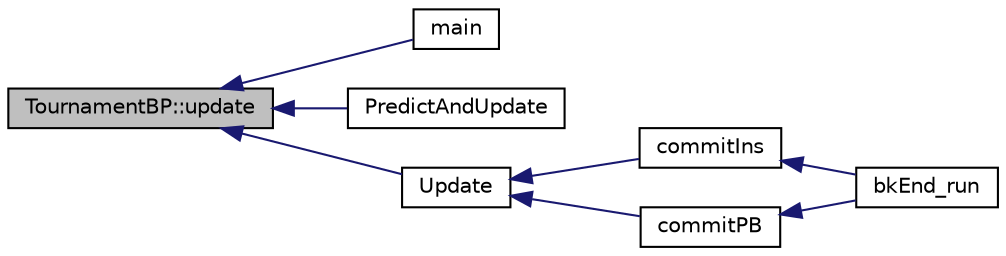 digraph G
{
  edge [fontname="Helvetica",fontsize="10",labelfontname="Helvetica",labelfontsize="10"];
  node [fontname="Helvetica",fontsize="10",shape=record];
  rankdir=LR;
  Node1 [label="TournamentBP::update",height=0.2,width=0.4,color="black", fillcolor="grey75", style="filled" fontcolor="black"];
  Node1 -> Node2 [dir=back,color="midnightblue",fontsize="10",style="solid",fontname="Helvetica"];
  Node2 [label="main",height=0.2,width=0.4,color="black", fillcolor="white", style="filled",URL="$harness__tournament_8cc.html#ae66f6b31b5ad750f1fe042a706a4e3d4"];
  Node1 -> Node3 [dir=back,color="midnightblue",fontsize="10",style="solid",fontname="Helvetica"];
  Node3 [label="PredictAndUpdate",height=0.2,width=0.4,color="black", fillcolor="white", style="filled",URL="$bkEnd_8h.html#a5627ce0f84690d974b96ebb091e67d6e"];
  Node1 -> Node4 [dir=back,color="midnightblue",fontsize="10",style="solid",fontname="Helvetica"];
  Node4 [label="Update",height=0.2,width=0.4,color="black", fillcolor="white", style="filled",URL="$bkEnd_8cpp.html#a870d541d0ad8aae66f1b83a348dec2e2"];
  Node4 -> Node5 [dir=back,color="midnightblue",fontsize="10",style="solid",fontname="Helvetica"];
  Node5 [label="commitIns",height=0.2,width=0.4,color="black", fillcolor="white", style="filled",URL="$bkEnd_8cpp.html#a55d405fd16809cc233376112b4527f0b"];
  Node5 -> Node6 [dir=back,color="midnightblue",fontsize="10",style="solid",fontname="Helvetica"];
  Node6 [label="bkEnd_run",height=0.2,width=0.4,color="black", fillcolor="white", style="filled",URL="$bkEnd_8h.html#a0de885ce07273f37e162ecb0e63ec95d"];
  Node4 -> Node7 [dir=back,color="midnightblue",fontsize="10",style="solid",fontname="Helvetica"];
  Node7 [label="commitPB",height=0.2,width=0.4,color="black", fillcolor="white", style="filled",URL="$bkEnd_8cpp.html#a2fbac5556ee437e9fab920fdc6eecce2"];
  Node7 -> Node6 [dir=back,color="midnightblue",fontsize="10",style="solid",fontname="Helvetica"];
}
